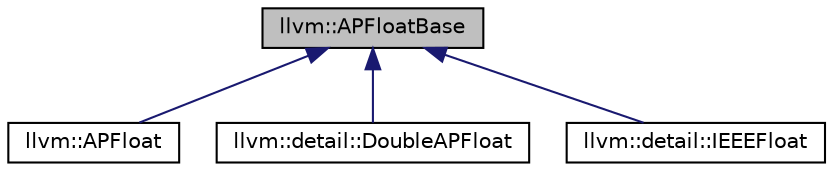 digraph "llvm::APFloatBase"
{
 // LATEX_PDF_SIZE
  bgcolor="transparent";
  edge [fontname="Helvetica",fontsize="10",labelfontname="Helvetica",labelfontsize="10"];
  node [fontname="Helvetica",fontsize="10",shape="box"];
  Node1 [label="llvm::APFloatBase",height=0.2,width=0.4,color="black", fillcolor="grey75", style="filled", fontcolor="black",tooltip="A self-contained host- and target-independent arbitrary-precision floating-point software implementat..."];
  Node1 -> Node2 [dir="back",color="midnightblue",fontsize="10",style="solid",fontname="Helvetica"];
  Node2 [label="llvm::APFloat",height=0.2,width=0.4,color="black",URL="$classllvm_1_1APFloat.html",tooltip=" "];
  Node1 -> Node3 [dir="back",color="midnightblue",fontsize="10",style="solid",fontname="Helvetica"];
  Node3 [label="llvm::detail::DoubleAPFloat",height=0.2,width=0.4,color="black",URL="$classllvm_1_1detail_1_1DoubleAPFloat.html",tooltip=" "];
  Node1 -> Node4 [dir="back",color="midnightblue",fontsize="10",style="solid",fontname="Helvetica"];
  Node4 [label="llvm::detail::IEEEFloat",height=0.2,width=0.4,color="black",URL="$classllvm_1_1detail_1_1IEEEFloat.html",tooltip=" "];
}
